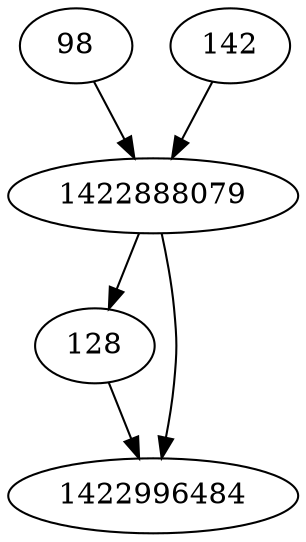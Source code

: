strict digraph  {
128;
98;
1422996484;
142;
1422888079;
128 -> 1422996484;
98 -> 1422888079;
142 -> 1422888079;
1422888079 -> 128;
1422888079 -> 1422996484;
}
